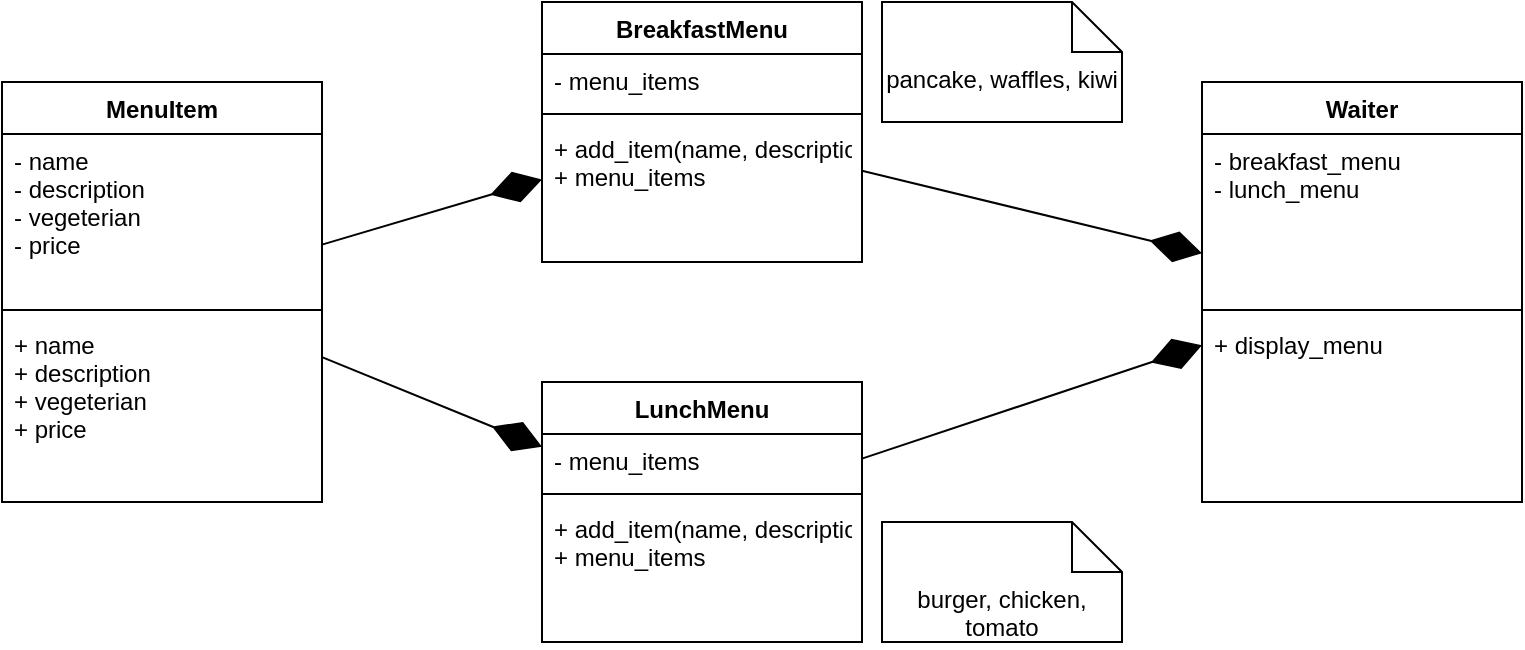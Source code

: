 <mxfile>
    <diagram id="Jlv9iSJwBVzmknO5DTy7" name="Page-1">
        <mxGraphModel dx="826" dy="369" grid="1" gridSize="10" guides="1" tooltips="1" connect="1" arrows="1" fold="1" page="1" pageScale="1" pageWidth="850" pageHeight="1100" math="0" shadow="0">
            <root>
                <mxCell id="0"/>
                <mxCell id="1" parent="0"/>
                <mxCell id="2" value="MenuItem" style="swimlane;fontStyle=1;align=center;verticalAlign=top;childLayout=stackLayout;horizontal=1;startSize=26;horizontalStack=0;resizeParent=1;resizeParentMax=0;resizeLast=0;collapsible=1;marginBottom=0;" vertex="1" parent="1">
                    <mxGeometry x="50" y="100" width="160" height="210" as="geometry"/>
                </mxCell>
                <mxCell id="3" value="- name&#10;- description&#10;- vegeterian&#10;- price" style="text;strokeColor=none;fillColor=none;align=left;verticalAlign=top;spacingLeft=4;spacingRight=4;overflow=hidden;rotatable=0;points=[[0,0.5],[1,0.5]];portConstraint=eastwest;" vertex="1" parent="2">
                    <mxGeometry y="26" width="160" height="84" as="geometry"/>
                </mxCell>
                <mxCell id="4" value="" style="line;strokeWidth=1;fillColor=none;align=left;verticalAlign=middle;spacingTop=-1;spacingLeft=3;spacingRight=3;rotatable=0;labelPosition=right;points=[];portConstraint=eastwest;strokeColor=inherit;" vertex="1" parent="2">
                    <mxGeometry y="110" width="160" height="8" as="geometry"/>
                </mxCell>
                <mxCell id="5" value="+ name&#10;+ description&#10;+ vegeterian&#10;+ price" style="text;strokeColor=none;fillColor=none;align=left;verticalAlign=top;spacingLeft=4;spacingRight=4;overflow=hidden;rotatable=0;points=[[0,0.5],[1,0.5]];portConstraint=eastwest;" vertex="1" parent="2">
                    <mxGeometry y="118" width="160" height="92" as="geometry"/>
                </mxCell>
                <mxCell id="6" value="BreakfastMenu" style="swimlane;fontStyle=1;align=center;verticalAlign=top;childLayout=stackLayout;horizontal=1;startSize=26;horizontalStack=0;resizeParent=1;resizeParentMax=0;resizeLast=0;collapsible=1;marginBottom=0;" vertex="1" parent="1">
                    <mxGeometry x="320" y="60" width="160" height="130" as="geometry"/>
                </mxCell>
                <mxCell id="7" value="- menu_items" style="text;strokeColor=none;fillColor=none;align=left;verticalAlign=top;spacingLeft=4;spacingRight=4;overflow=hidden;rotatable=0;points=[[0,0.5],[1,0.5]];portConstraint=eastwest;" vertex="1" parent="6">
                    <mxGeometry y="26" width="160" height="26" as="geometry"/>
                </mxCell>
                <mxCell id="8" value="" style="line;strokeWidth=1;fillColor=none;align=left;verticalAlign=middle;spacingTop=-1;spacingLeft=3;spacingRight=3;rotatable=0;labelPosition=right;points=[];portConstraint=eastwest;strokeColor=inherit;" vertex="1" parent="6">
                    <mxGeometry y="52" width="160" height="8" as="geometry"/>
                </mxCell>
                <mxCell id="9" value="+ add_item(name, description, vegeterian, price)&#10;+ menu_items" style="text;strokeColor=none;fillColor=none;align=left;verticalAlign=top;spacingLeft=4;spacingRight=4;overflow=hidden;rotatable=0;points=[[0,0.5],[1,0.5]];portConstraint=eastwest;" vertex="1" parent="6">
                    <mxGeometry y="60" width="160" height="70" as="geometry"/>
                </mxCell>
                <mxCell id="10" value="pancake, waffles, kiwi" style="shape=note2;boundedLbl=1;whiteSpace=wrap;html=1;size=25;verticalAlign=top;align=center;" vertex="1" parent="1">
                    <mxGeometry x="490" y="60" width="120" height="60" as="geometry"/>
                </mxCell>
                <mxCell id="11" value="LunchMenu" style="swimlane;fontStyle=1;align=center;verticalAlign=top;childLayout=stackLayout;horizontal=1;startSize=26;horizontalStack=0;resizeParent=1;resizeParentMax=0;resizeLast=0;collapsible=1;marginBottom=0;" vertex="1" parent="1">
                    <mxGeometry x="320" y="250" width="160" height="130" as="geometry"/>
                </mxCell>
                <mxCell id="12" value="- menu_items" style="text;strokeColor=none;fillColor=none;align=left;verticalAlign=top;spacingLeft=4;spacingRight=4;overflow=hidden;rotatable=0;points=[[0,0.5],[1,0.5]];portConstraint=eastwest;" vertex="1" parent="11">
                    <mxGeometry y="26" width="160" height="26" as="geometry"/>
                </mxCell>
                <mxCell id="13" value="" style="line;strokeWidth=1;fillColor=none;align=left;verticalAlign=middle;spacingTop=-1;spacingLeft=3;spacingRight=3;rotatable=0;labelPosition=right;points=[];portConstraint=eastwest;strokeColor=inherit;" vertex="1" parent="11">
                    <mxGeometry y="52" width="160" height="8" as="geometry"/>
                </mxCell>
                <mxCell id="14" value="+ add_item(name, description, vegeterian, price)&#10;+ menu_items" style="text;strokeColor=none;fillColor=none;align=left;verticalAlign=top;spacingLeft=4;spacingRight=4;overflow=hidden;rotatable=0;points=[[0,0.5],[1,0.5]];portConstraint=eastwest;" vertex="1" parent="11">
                    <mxGeometry y="60" width="160" height="70" as="geometry"/>
                </mxCell>
                <mxCell id="15" value="burger, chicken, tomato" style="shape=note2;boundedLbl=1;whiteSpace=wrap;html=1;size=25;verticalAlign=top;align=center;" vertex="1" parent="1">
                    <mxGeometry x="490" y="320" width="120" height="60" as="geometry"/>
                </mxCell>
                <mxCell id="16" value="" style="endArrow=diamondThin;endFill=1;endSize=24;html=1;" edge="1" parent="1" source="2" target="6">
                    <mxGeometry width="160" relative="1" as="geometry">
                        <mxPoint x="170" y="320" as="sourcePoint"/>
                        <mxPoint x="330" y="320" as="targetPoint"/>
                    </mxGeometry>
                </mxCell>
                <mxCell id="17" value="" style="endArrow=diamondThin;endFill=1;endSize=24;html=1;" edge="1" parent="1" source="2" target="11">
                    <mxGeometry width="160" relative="1" as="geometry">
                        <mxPoint x="220" y="163.148" as="sourcePoint"/>
                        <mxPoint x="330" y="146.852" as="targetPoint"/>
                    </mxGeometry>
                </mxCell>
                <mxCell id="18" value="Waiter" style="swimlane;fontStyle=1;align=center;verticalAlign=top;childLayout=stackLayout;horizontal=1;startSize=26;horizontalStack=0;resizeParent=1;resizeParentMax=0;resizeLast=0;collapsible=1;marginBottom=0;" vertex="1" parent="1">
                    <mxGeometry x="650" y="100" width="160" height="210" as="geometry"/>
                </mxCell>
                <mxCell id="19" value="- breakfast_menu&#10;- lunch_menu" style="text;strokeColor=none;fillColor=none;align=left;verticalAlign=top;spacingLeft=4;spacingRight=4;overflow=hidden;rotatable=0;points=[[0,0.5],[1,0.5]];portConstraint=eastwest;" vertex="1" parent="18">
                    <mxGeometry y="26" width="160" height="84" as="geometry"/>
                </mxCell>
                <mxCell id="20" value="" style="line;strokeWidth=1;fillColor=none;align=left;verticalAlign=middle;spacingTop=-1;spacingLeft=3;spacingRight=3;rotatable=0;labelPosition=right;points=[];portConstraint=eastwest;strokeColor=inherit;" vertex="1" parent="18">
                    <mxGeometry y="110" width="160" height="8" as="geometry"/>
                </mxCell>
                <mxCell id="21" value="+ display_menu" style="text;strokeColor=none;fillColor=none;align=left;verticalAlign=top;spacingLeft=4;spacingRight=4;overflow=hidden;rotatable=0;points=[[0,0.5],[1,0.5]];portConstraint=eastwest;" vertex="1" parent="18">
                    <mxGeometry y="118" width="160" height="92" as="geometry"/>
                </mxCell>
                <mxCell id="22" value="" style="endArrow=diamondThin;endFill=1;endSize=24;html=1;" edge="1" parent="1" source="6" target="18">
                    <mxGeometry width="160" relative="1" as="geometry">
                        <mxPoint x="220" y="191.296" as="sourcePoint"/>
                        <mxPoint x="330" y="158.704" as="targetPoint"/>
                    </mxGeometry>
                </mxCell>
                <mxCell id="23" value="" style="endArrow=diamondThin;endFill=1;endSize=24;html=1;" edge="1" parent="1" source="11" target="18">
                    <mxGeometry width="160" relative="1" as="geometry">
                        <mxPoint x="220" y="247.593" as="sourcePoint"/>
                        <mxPoint x="330" y="292.407" as="targetPoint"/>
                    </mxGeometry>
                </mxCell>
            </root>
        </mxGraphModel>
    </diagram>
</mxfile>